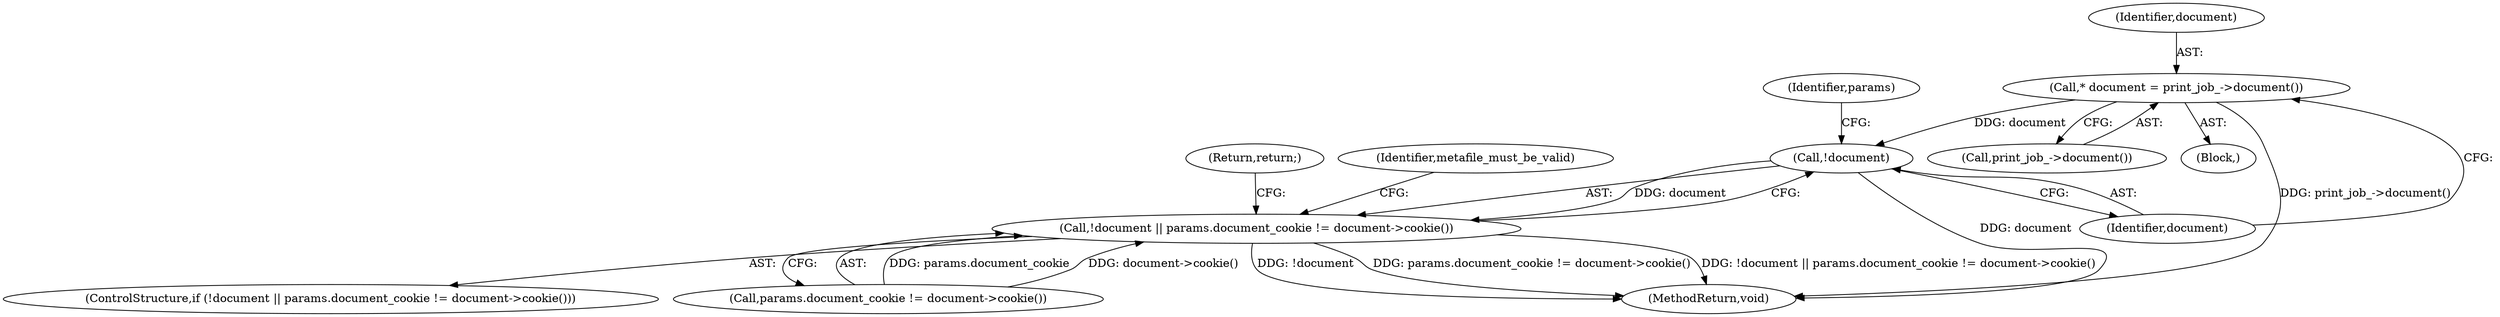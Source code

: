 digraph "0_Chrome_9c391ac04f9ac478c8b0e43b359c2b43a6c892ab_4@pointer" {
"1000112" [label="(Call,* document = print_job_->document())"];
"1000117" [label="(Call,!document)"];
"1000116" [label="(Call,!document || params.document_cookie != document->cookie())"];
"1000113" [label="(Identifier,document)"];
"1000116" [label="(Call,!document || params.document_cookie != document->cookie())"];
"1000125" [label="(Return,return;)"];
"1000117" [label="(Call,!document)"];
"1000115" [label="(ControlStructure,if (!document || params.document_cookie != document->cookie()))"];
"1000119" [label="(Call,params.document_cookie != document->cookie())"];
"1000114" [label="(Call,print_job_->document())"];
"1000103" [label="(Block,)"];
"1000278" [label="(MethodReturn,void)"];
"1000121" [label="(Identifier,params)"];
"1000112" [label="(Call,* document = print_job_->document())"];
"1000128" [label="(Identifier,metafile_must_be_valid)"];
"1000118" [label="(Identifier,document)"];
"1000112" -> "1000103"  [label="AST: "];
"1000112" -> "1000114"  [label="CFG: "];
"1000113" -> "1000112"  [label="AST: "];
"1000114" -> "1000112"  [label="AST: "];
"1000118" -> "1000112"  [label="CFG: "];
"1000112" -> "1000278"  [label="DDG: print_job_->document()"];
"1000112" -> "1000117"  [label="DDG: document"];
"1000117" -> "1000116"  [label="AST: "];
"1000117" -> "1000118"  [label="CFG: "];
"1000118" -> "1000117"  [label="AST: "];
"1000121" -> "1000117"  [label="CFG: "];
"1000116" -> "1000117"  [label="CFG: "];
"1000117" -> "1000278"  [label="DDG: document"];
"1000117" -> "1000116"  [label="DDG: document"];
"1000116" -> "1000115"  [label="AST: "];
"1000116" -> "1000119"  [label="CFG: "];
"1000119" -> "1000116"  [label="AST: "];
"1000125" -> "1000116"  [label="CFG: "];
"1000128" -> "1000116"  [label="CFG: "];
"1000116" -> "1000278"  [label="DDG: !document"];
"1000116" -> "1000278"  [label="DDG: params.document_cookie != document->cookie()"];
"1000116" -> "1000278"  [label="DDG: !document || params.document_cookie != document->cookie()"];
"1000119" -> "1000116"  [label="DDG: params.document_cookie"];
"1000119" -> "1000116"  [label="DDG: document->cookie()"];
}
